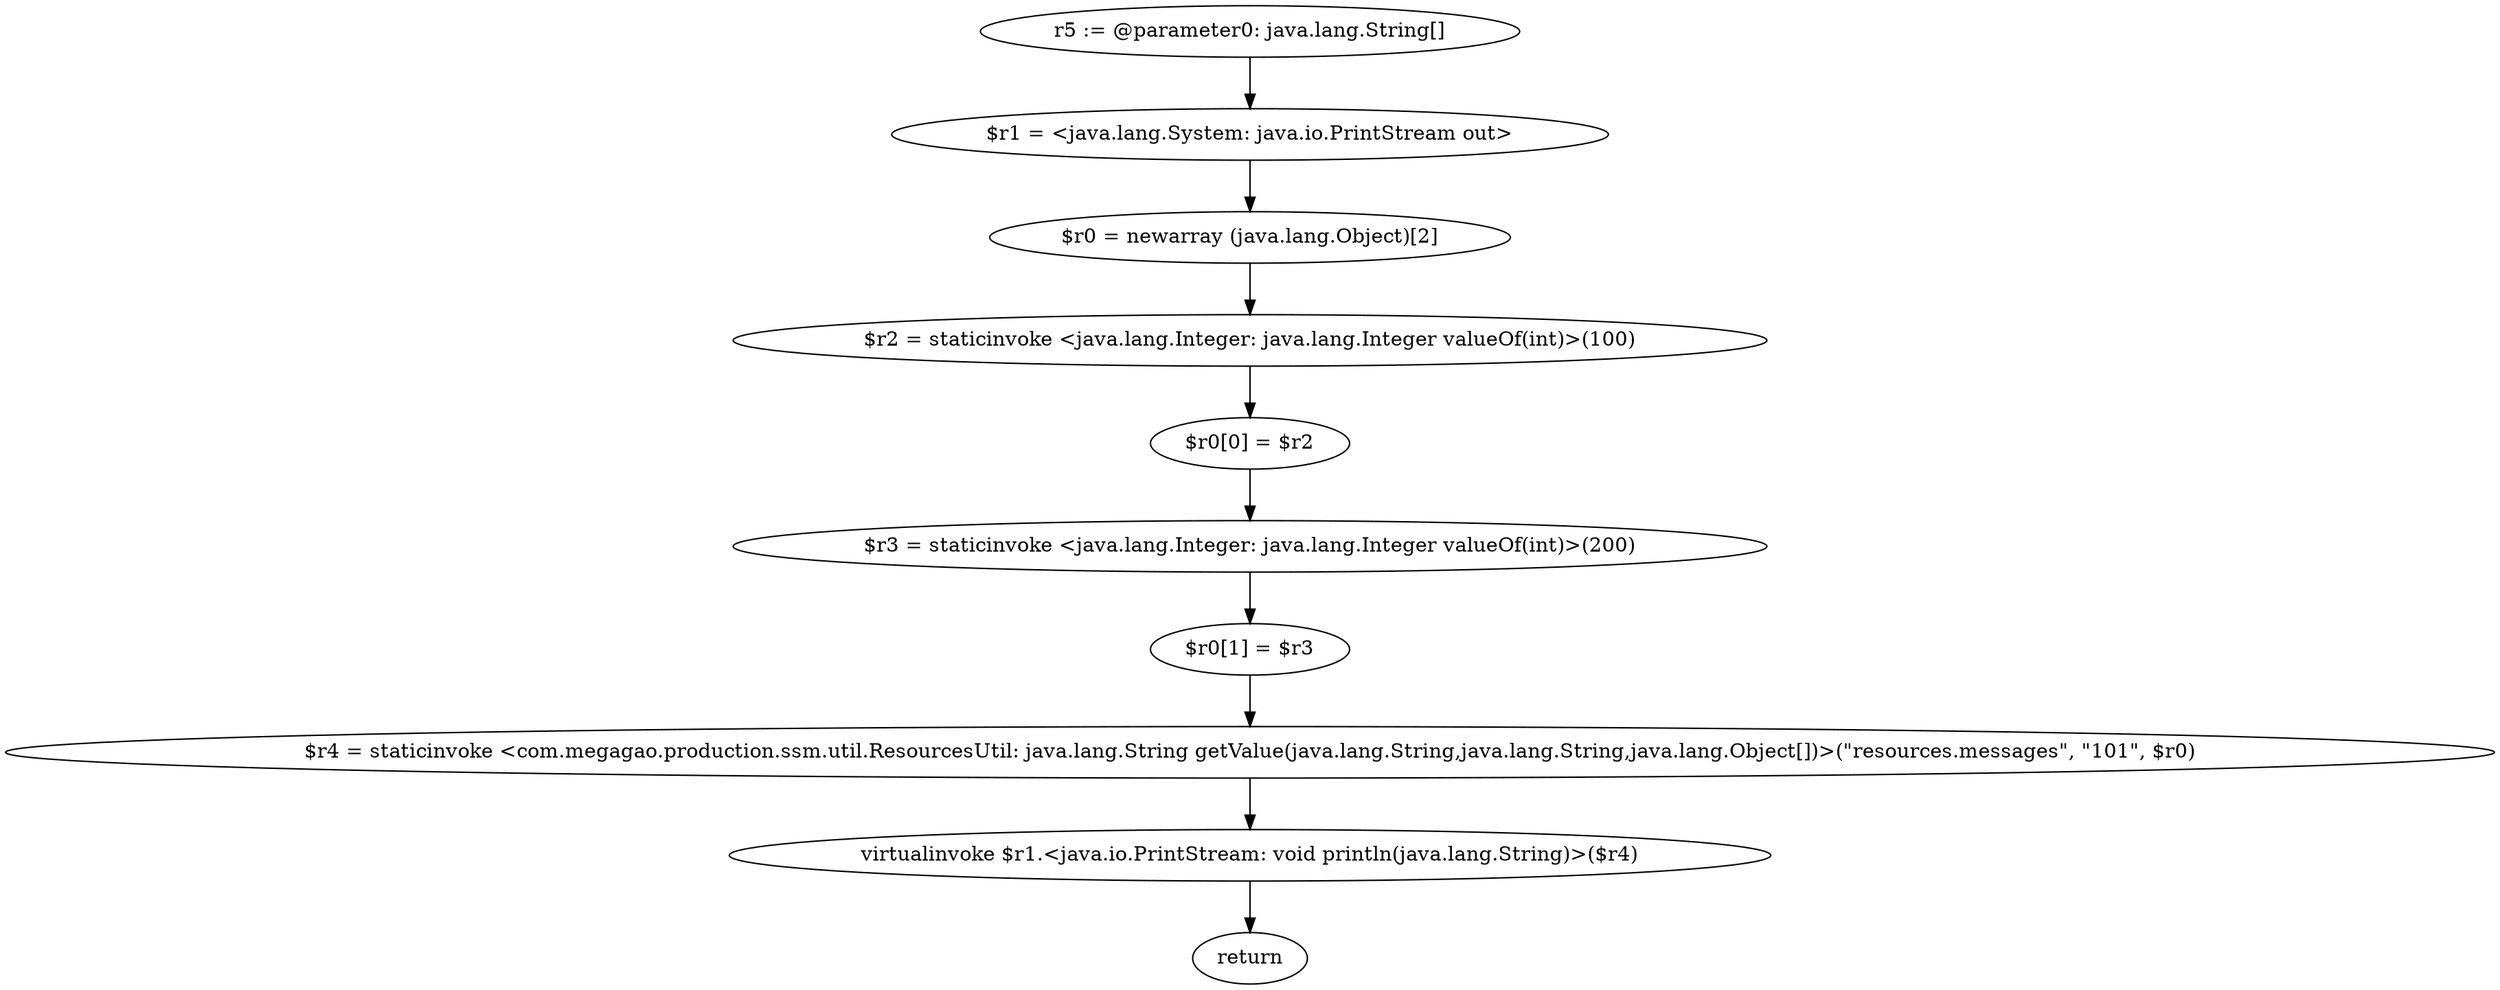 digraph "unitGraph" {
    "r5 := @parameter0: java.lang.String[]"
    "$r1 = <java.lang.System: java.io.PrintStream out>"
    "$r0 = newarray (java.lang.Object)[2]"
    "$r2 = staticinvoke <java.lang.Integer: java.lang.Integer valueOf(int)>(100)"
    "$r0[0] = $r2"
    "$r3 = staticinvoke <java.lang.Integer: java.lang.Integer valueOf(int)>(200)"
    "$r0[1] = $r3"
    "$r4 = staticinvoke <com.megagao.production.ssm.util.ResourcesUtil: java.lang.String getValue(java.lang.String,java.lang.String,java.lang.Object[])>(\"resources.messages\", \"101\", $r0)"
    "virtualinvoke $r1.<java.io.PrintStream: void println(java.lang.String)>($r4)"
    "return"
    "r5 := @parameter0: java.lang.String[]"->"$r1 = <java.lang.System: java.io.PrintStream out>";
    "$r1 = <java.lang.System: java.io.PrintStream out>"->"$r0 = newarray (java.lang.Object)[2]";
    "$r0 = newarray (java.lang.Object)[2]"->"$r2 = staticinvoke <java.lang.Integer: java.lang.Integer valueOf(int)>(100)";
    "$r2 = staticinvoke <java.lang.Integer: java.lang.Integer valueOf(int)>(100)"->"$r0[0] = $r2";
    "$r0[0] = $r2"->"$r3 = staticinvoke <java.lang.Integer: java.lang.Integer valueOf(int)>(200)";
    "$r3 = staticinvoke <java.lang.Integer: java.lang.Integer valueOf(int)>(200)"->"$r0[1] = $r3";
    "$r0[1] = $r3"->"$r4 = staticinvoke <com.megagao.production.ssm.util.ResourcesUtil: java.lang.String getValue(java.lang.String,java.lang.String,java.lang.Object[])>(\"resources.messages\", \"101\", $r0)";
    "$r4 = staticinvoke <com.megagao.production.ssm.util.ResourcesUtil: java.lang.String getValue(java.lang.String,java.lang.String,java.lang.Object[])>(\"resources.messages\", \"101\", $r0)"->"virtualinvoke $r1.<java.io.PrintStream: void println(java.lang.String)>($r4)";
    "virtualinvoke $r1.<java.io.PrintStream: void println(java.lang.String)>($r4)"->"return";
}
